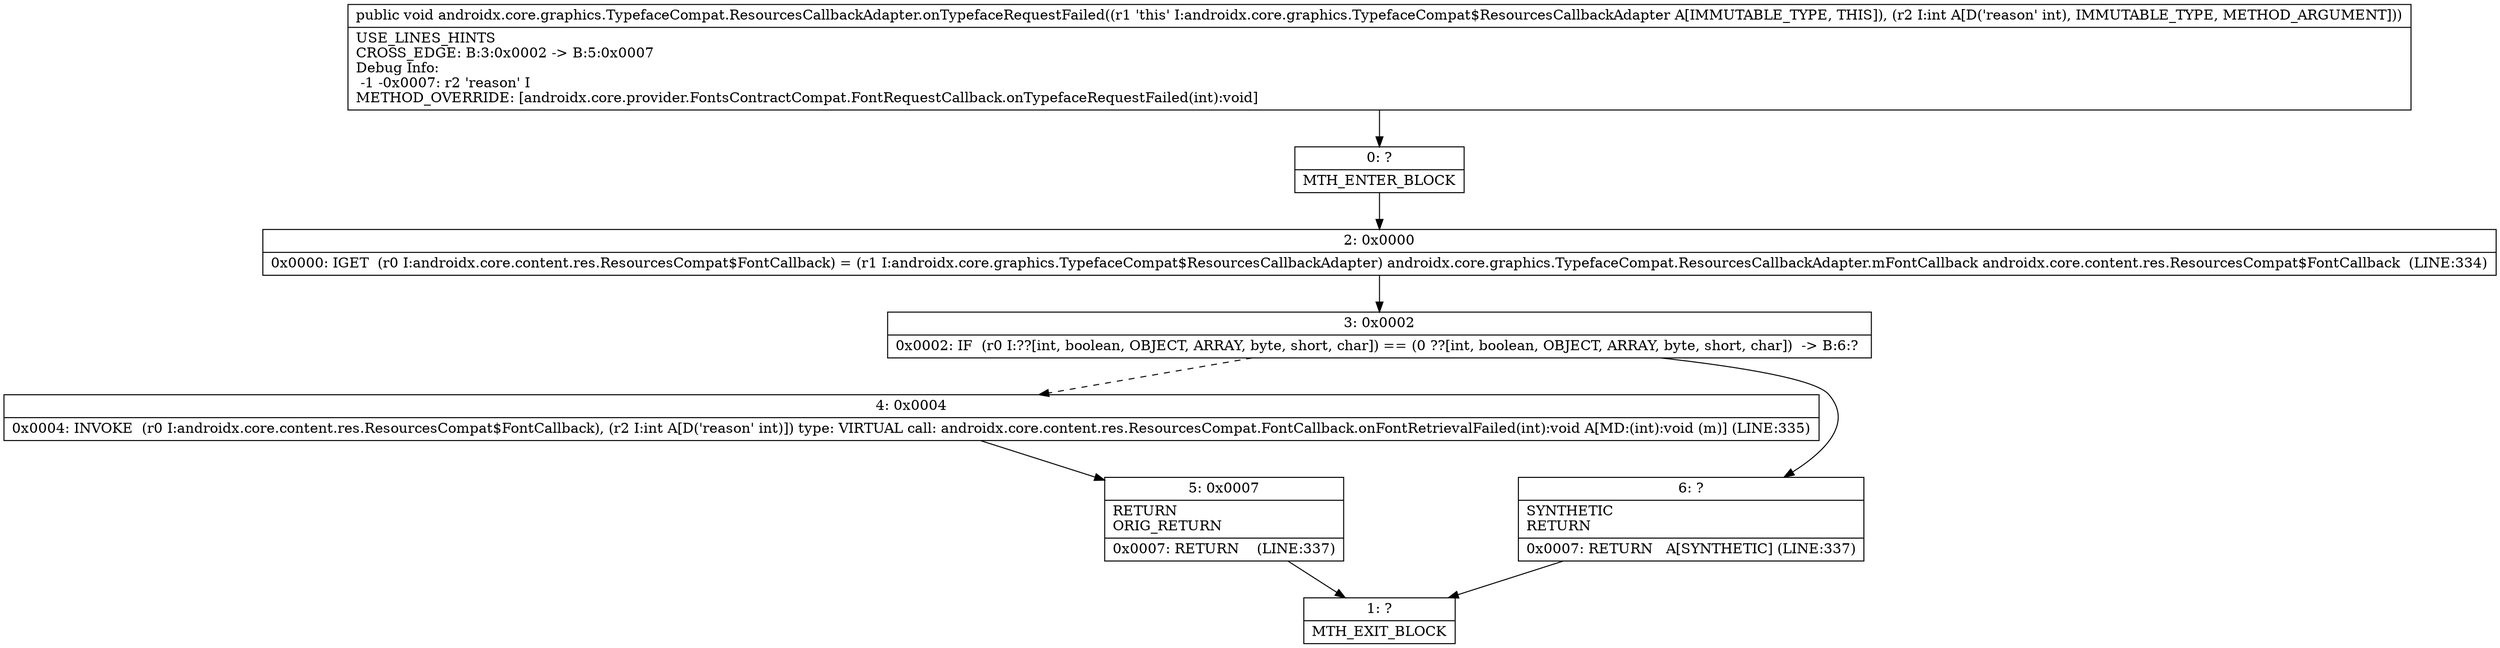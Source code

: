 digraph "CFG forandroidx.core.graphics.TypefaceCompat.ResourcesCallbackAdapter.onTypefaceRequestFailed(I)V" {
Node_0 [shape=record,label="{0\:\ ?|MTH_ENTER_BLOCK\l}"];
Node_2 [shape=record,label="{2\:\ 0x0000|0x0000: IGET  (r0 I:androidx.core.content.res.ResourcesCompat$FontCallback) = (r1 I:androidx.core.graphics.TypefaceCompat$ResourcesCallbackAdapter) androidx.core.graphics.TypefaceCompat.ResourcesCallbackAdapter.mFontCallback androidx.core.content.res.ResourcesCompat$FontCallback  (LINE:334)\l}"];
Node_3 [shape=record,label="{3\:\ 0x0002|0x0002: IF  (r0 I:??[int, boolean, OBJECT, ARRAY, byte, short, char]) == (0 ??[int, boolean, OBJECT, ARRAY, byte, short, char])  \-\> B:6:? \l}"];
Node_4 [shape=record,label="{4\:\ 0x0004|0x0004: INVOKE  (r0 I:androidx.core.content.res.ResourcesCompat$FontCallback), (r2 I:int A[D('reason' int)]) type: VIRTUAL call: androidx.core.content.res.ResourcesCompat.FontCallback.onFontRetrievalFailed(int):void A[MD:(int):void (m)] (LINE:335)\l}"];
Node_5 [shape=record,label="{5\:\ 0x0007|RETURN\lORIG_RETURN\l|0x0007: RETURN    (LINE:337)\l}"];
Node_1 [shape=record,label="{1\:\ ?|MTH_EXIT_BLOCK\l}"];
Node_6 [shape=record,label="{6\:\ ?|SYNTHETIC\lRETURN\l|0x0007: RETURN   A[SYNTHETIC] (LINE:337)\l}"];
MethodNode[shape=record,label="{public void androidx.core.graphics.TypefaceCompat.ResourcesCallbackAdapter.onTypefaceRequestFailed((r1 'this' I:androidx.core.graphics.TypefaceCompat$ResourcesCallbackAdapter A[IMMUTABLE_TYPE, THIS]), (r2 I:int A[D('reason' int), IMMUTABLE_TYPE, METHOD_ARGUMENT]))  | USE_LINES_HINTS\lCROSS_EDGE: B:3:0x0002 \-\> B:5:0x0007\lDebug Info:\l  \-1 \-0x0007: r2 'reason' I\lMETHOD_OVERRIDE: [androidx.core.provider.FontsContractCompat.FontRequestCallback.onTypefaceRequestFailed(int):void]\l}"];
MethodNode -> Node_0;Node_0 -> Node_2;
Node_2 -> Node_3;
Node_3 -> Node_4[style=dashed];
Node_3 -> Node_6;
Node_4 -> Node_5;
Node_5 -> Node_1;
Node_6 -> Node_1;
}

